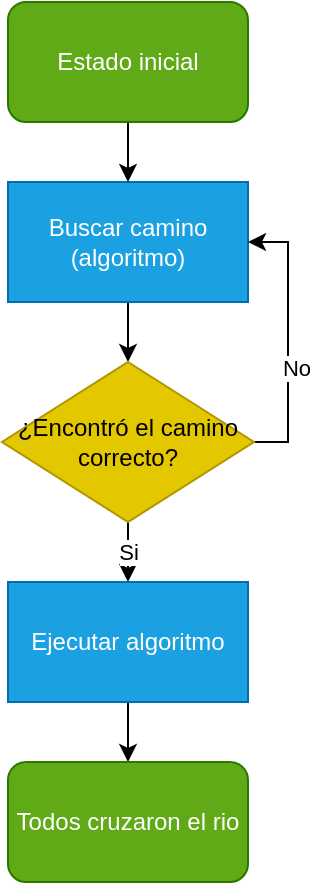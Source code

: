 <mxfile version="21.4.0" type="device">
  <diagram name="Página-1" id="jn0P0FdoEcx82-eWW2MX">
    <mxGraphModel dx="1114" dy="616" grid="1" gridSize="10" guides="1" tooltips="1" connect="1" arrows="1" fold="1" page="1" pageScale="1" pageWidth="827" pageHeight="1169" math="0" shadow="0">
      <root>
        <mxCell id="0" />
        <mxCell id="1" parent="0" />
        <mxCell id="frBwWPaabN3NOnG4ZTTm-2" value="" style="edgeStyle=orthogonalEdgeStyle;rounded=0;orthogonalLoop=1;jettySize=auto;html=1;" edge="1" parent="1" source="frBwWPaabN3NOnG4ZTTm-3">
          <mxGeometry relative="1" as="geometry">
            <mxPoint x="414" y="300" as="targetPoint" />
          </mxGeometry>
        </mxCell>
        <mxCell id="frBwWPaabN3NOnG4ZTTm-3" value="Buscar camino (algoritmo)" style="rounded=0;whiteSpace=wrap;html=1;fillColor=#1ba1e2;fontColor=#ffffff;strokeColor=#006EAF;" vertex="1" parent="1">
          <mxGeometry x="354" y="210" width="120" height="60" as="geometry" />
        </mxCell>
        <mxCell id="frBwWPaabN3NOnG4ZTTm-4" value="" style="edgeStyle=orthogonalEdgeStyle;rounded=0;orthogonalLoop=1;jettySize=auto;html=1;" edge="1" parent="1" source="frBwWPaabN3NOnG4ZTTm-5" target="frBwWPaabN3NOnG4ZTTm-3">
          <mxGeometry relative="1" as="geometry" />
        </mxCell>
        <mxCell id="frBwWPaabN3NOnG4ZTTm-5" value="Estado inicial" style="rounded=1;whiteSpace=wrap;html=1;fillColor=#60a917;fontColor=#ffffff;strokeColor=#2D7600;" vertex="1" parent="1">
          <mxGeometry x="354" y="120" width="120" height="60" as="geometry" />
        </mxCell>
        <mxCell id="frBwWPaabN3NOnG4ZTTm-7" style="edgeStyle=orthogonalEdgeStyle;rounded=0;orthogonalLoop=1;jettySize=auto;html=1;entryX=1;entryY=0.5;entryDx=0;entryDy=0;" edge="1" parent="1" source="frBwWPaabN3NOnG4ZTTm-6" target="frBwWPaabN3NOnG4ZTTm-3">
          <mxGeometry relative="1" as="geometry">
            <Array as="points">
              <mxPoint x="494" y="340" />
              <mxPoint x="494" y="240" />
            </Array>
          </mxGeometry>
        </mxCell>
        <mxCell id="frBwWPaabN3NOnG4ZTTm-8" value="No" style="edgeLabel;html=1;align=center;verticalAlign=middle;resizable=0;points=[];" vertex="1" connectable="0" parent="frBwWPaabN3NOnG4ZTTm-7">
          <mxGeometry x="-0.212" y="-4" relative="1" as="geometry">
            <mxPoint as="offset" />
          </mxGeometry>
        </mxCell>
        <mxCell id="frBwWPaabN3NOnG4ZTTm-10" value="Si" style="edgeStyle=orthogonalEdgeStyle;rounded=0;orthogonalLoop=1;jettySize=auto;html=1;" edge="1" parent="1" source="frBwWPaabN3NOnG4ZTTm-6" target="frBwWPaabN3NOnG4ZTTm-9">
          <mxGeometry relative="1" as="geometry" />
        </mxCell>
        <mxCell id="frBwWPaabN3NOnG4ZTTm-6" value="¿Encontró el camino correcto?" style="rhombus;whiteSpace=wrap;html=1;fillColor=#e3c800;fontColor=#000000;strokeColor=#B09500;" vertex="1" parent="1">
          <mxGeometry x="351" y="300" width="126" height="80" as="geometry" />
        </mxCell>
        <mxCell id="frBwWPaabN3NOnG4ZTTm-12" value="" style="edgeStyle=orthogonalEdgeStyle;rounded=0;orthogonalLoop=1;jettySize=auto;html=1;" edge="1" parent="1" source="frBwWPaabN3NOnG4ZTTm-9" target="frBwWPaabN3NOnG4ZTTm-11">
          <mxGeometry relative="1" as="geometry" />
        </mxCell>
        <mxCell id="frBwWPaabN3NOnG4ZTTm-9" value="Ejecutar algoritmo" style="rounded=0;whiteSpace=wrap;html=1;fillColor=#1ba1e2;fontColor=#ffffff;strokeColor=#006EAF;" vertex="1" parent="1">
          <mxGeometry x="354" y="410" width="120" height="60" as="geometry" />
        </mxCell>
        <mxCell id="frBwWPaabN3NOnG4ZTTm-11" value="Todos cruzaron el rio" style="rounded=1;whiteSpace=wrap;html=1;fillColor=#60a917;fontColor=#ffffff;strokeColor=#2D7600;" vertex="1" parent="1">
          <mxGeometry x="354" y="500" width="120" height="60" as="geometry" />
        </mxCell>
      </root>
    </mxGraphModel>
  </diagram>
</mxfile>

